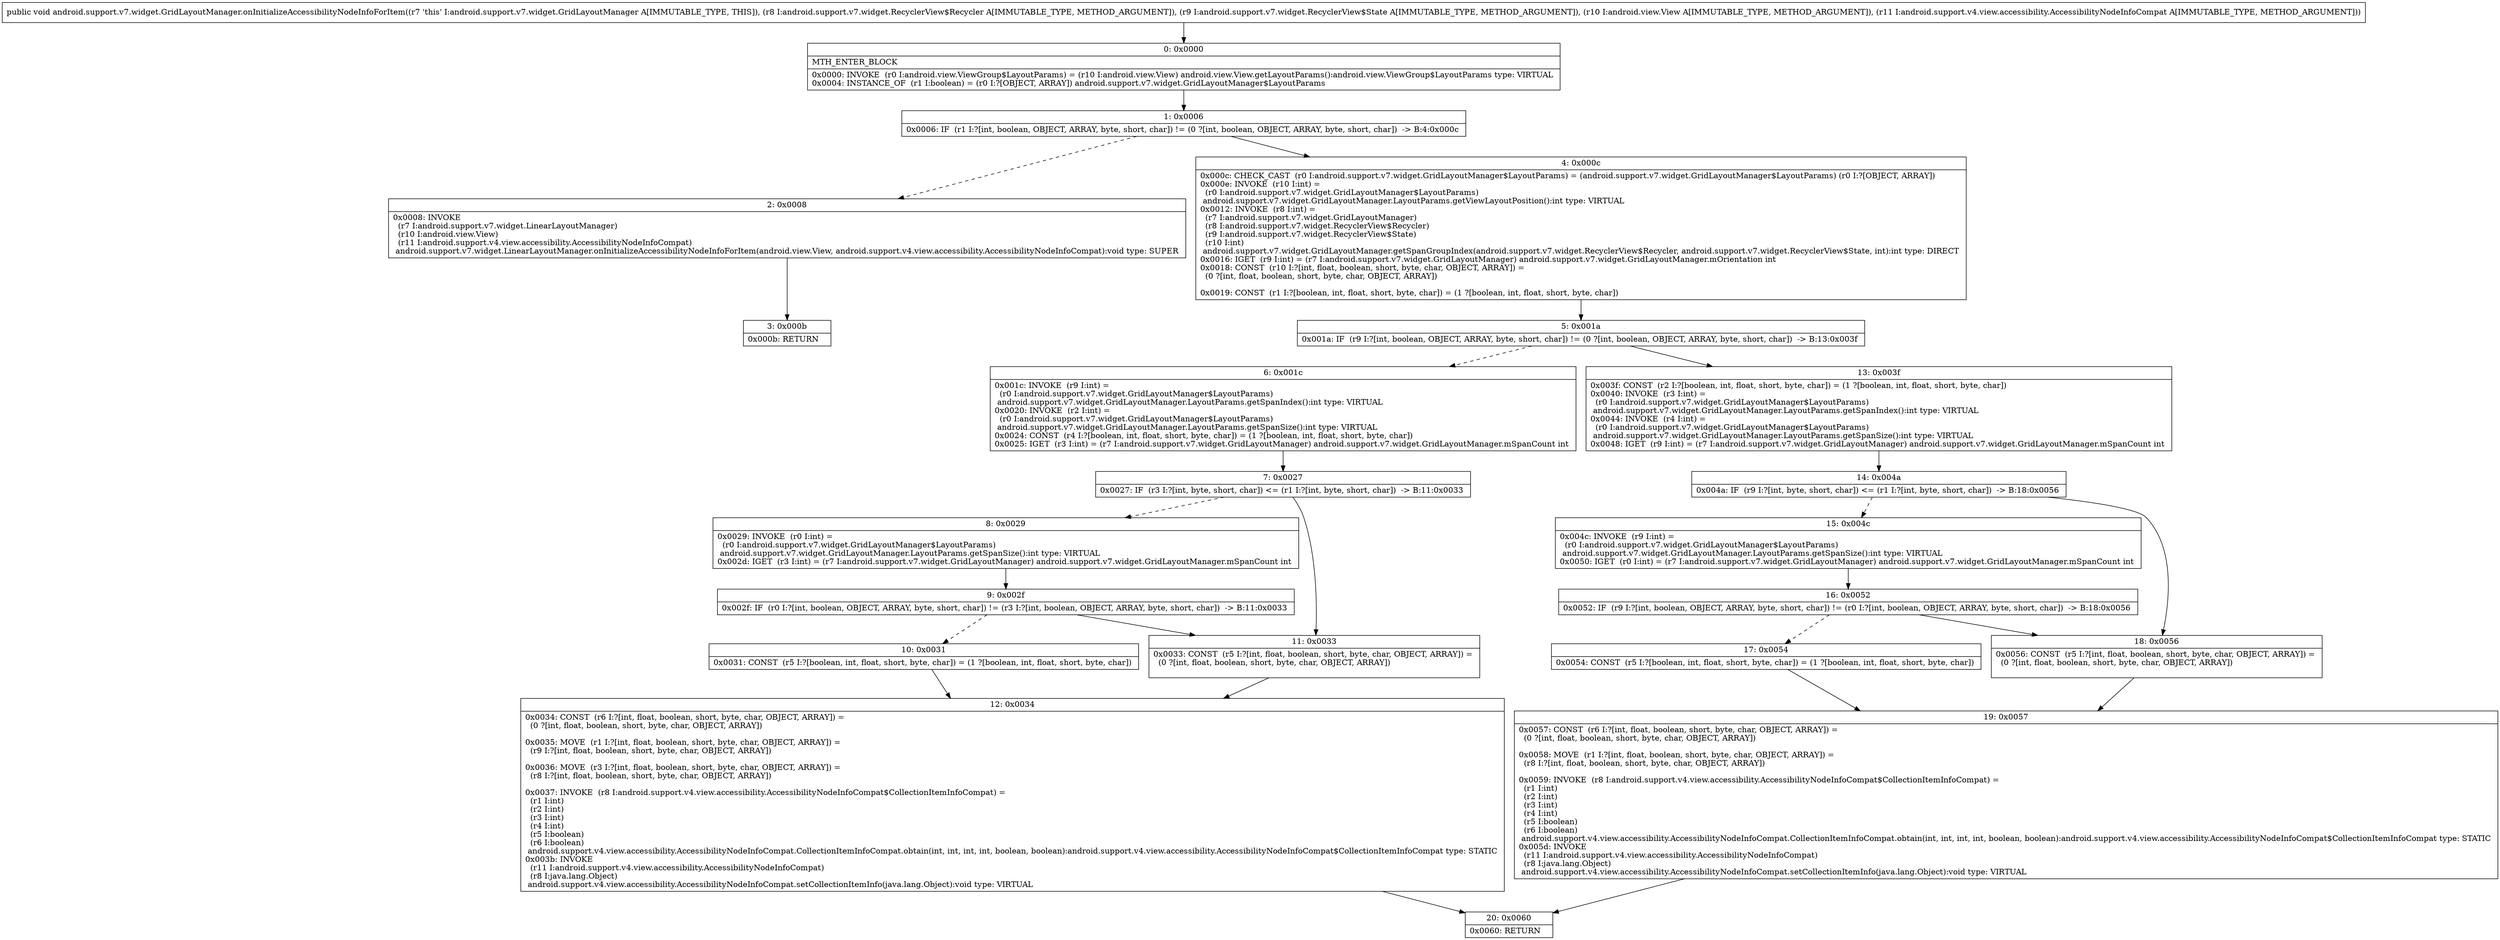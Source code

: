 digraph "CFG forandroid.support.v7.widget.GridLayoutManager.onInitializeAccessibilityNodeInfoForItem(Landroid\/support\/v7\/widget\/RecyclerView$Recycler;Landroid\/support\/v7\/widget\/RecyclerView$State;Landroid\/view\/View;Landroid\/support\/v4\/view\/accessibility\/AccessibilityNodeInfoCompat;)V" {
Node_0 [shape=record,label="{0\:\ 0x0000|MTH_ENTER_BLOCK\l|0x0000: INVOKE  (r0 I:android.view.ViewGroup$LayoutParams) = (r10 I:android.view.View) android.view.View.getLayoutParams():android.view.ViewGroup$LayoutParams type: VIRTUAL \l0x0004: INSTANCE_OF  (r1 I:boolean) = (r0 I:?[OBJECT, ARRAY]) android.support.v7.widget.GridLayoutManager$LayoutParams \l}"];
Node_1 [shape=record,label="{1\:\ 0x0006|0x0006: IF  (r1 I:?[int, boolean, OBJECT, ARRAY, byte, short, char]) != (0 ?[int, boolean, OBJECT, ARRAY, byte, short, char])  \-\> B:4:0x000c \l}"];
Node_2 [shape=record,label="{2\:\ 0x0008|0x0008: INVOKE  \l  (r7 I:android.support.v7.widget.LinearLayoutManager)\l  (r10 I:android.view.View)\l  (r11 I:android.support.v4.view.accessibility.AccessibilityNodeInfoCompat)\l android.support.v7.widget.LinearLayoutManager.onInitializeAccessibilityNodeInfoForItem(android.view.View, android.support.v4.view.accessibility.AccessibilityNodeInfoCompat):void type: SUPER \l}"];
Node_3 [shape=record,label="{3\:\ 0x000b|0x000b: RETURN   \l}"];
Node_4 [shape=record,label="{4\:\ 0x000c|0x000c: CHECK_CAST  (r0 I:android.support.v7.widget.GridLayoutManager$LayoutParams) = (android.support.v7.widget.GridLayoutManager$LayoutParams) (r0 I:?[OBJECT, ARRAY]) \l0x000e: INVOKE  (r10 I:int) = \l  (r0 I:android.support.v7.widget.GridLayoutManager$LayoutParams)\l android.support.v7.widget.GridLayoutManager.LayoutParams.getViewLayoutPosition():int type: VIRTUAL \l0x0012: INVOKE  (r8 I:int) = \l  (r7 I:android.support.v7.widget.GridLayoutManager)\l  (r8 I:android.support.v7.widget.RecyclerView$Recycler)\l  (r9 I:android.support.v7.widget.RecyclerView$State)\l  (r10 I:int)\l android.support.v7.widget.GridLayoutManager.getSpanGroupIndex(android.support.v7.widget.RecyclerView$Recycler, android.support.v7.widget.RecyclerView$State, int):int type: DIRECT \l0x0016: IGET  (r9 I:int) = (r7 I:android.support.v7.widget.GridLayoutManager) android.support.v7.widget.GridLayoutManager.mOrientation int \l0x0018: CONST  (r10 I:?[int, float, boolean, short, byte, char, OBJECT, ARRAY]) = \l  (0 ?[int, float, boolean, short, byte, char, OBJECT, ARRAY])\l \l0x0019: CONST  (r1 I:?[boolean, int, float, short, byte, char]) = (1 ?[boolean, int, float, short, byte, char]) \l}"];
Node_5 [shape=record,label="{5\:\ 0x001a|0x001a: IF  (r9 I:?[int, boolean, OBJECT, ARRAY, byte, short, char]) != (0 ?[int, boolean, OBJECT, ARRAY, byte, short, char])  \-\> B:13:0x003f \l}"];
Node_6 [shape=record,label="{6\:\ 0x001c|0x001c: INVOKE  (r9 I:int) = \l  (r0 I:android.support.v7.widget.GridLayoutManager$LayoutParams)\l android.support.v7.widget.GridLayoutManager.LayoutParams.getSpanIndex():int type: VIRTUAL \l0x0020: INVOKE  (r2 I:int) = \l  (r0 I:android.support.v7.widget.GridLayoutManager$LayoutParams)\l android.support.v7.widget.GridLayoutManager.LayoutParams.getSpanSize():int type: VIRTUAL \l0x0024: CONST  (r4 I:?[boolean, int, float, short, byte, char]) = (1 ?[boolean, int, float, short, byte, char]) \l0x0025: IGET  (r3 I:int) = (r7 I:android.support.v7.widget.GridLayoutManager) android.support.v7.widget.GridLayoutManager.mSpanCount int \l}"];
Node_7 [shape=record,label="{7\:\ 0x0027|0x0027: IF  (r3 I:?[int, byte, short, char]) \<= (r1 I:?[int, byte, short, char])  \-\> B:11:0x0033 \l}"];
Node_8 [shape=record,label="{8\:\ 0x0029|0x0029: INVOKE  (r0 I:int) = \l  (r0 I:android.support.v7.widget.GridLayoutManager$LayoutParams)\l android.support.v7.widget.GridLayoutManager.LayoutParams.getSpanSize():int type: VIRTUAL \l0x002d: IGET  (r3 I:int) = (r7 I:android.support.v7.widget.GridLayoutManager) android.support.v7.widget.GridLayoutManager.mSpanCount int \l}"];
Node_9 [shape=record,label="{9\:\ 0x002f|0x002f: IF  (r0 I:?[int, boolean, OBJECT, ARRAY, byte, short, char]) != (r3 I:?[int, boolean, OBJECT, ARRAY, byte, short, char])  \-\> B:11:0x0033 \l}"];
Node_10 [shape=record,label="{10\:\ 0x0031|0x0031: CONST  (r5 I:?[boolean, int, float, short, byte, char]) = (1 ?[boolean, int, float, short, byte, char]) \l}"];
Node_11 [shape=record,label="{11\:\ 0x0033|0x0033: CONST  (r5 I:?[int, float, boolean, short, byte, char, OBJECT, ARRAY]) = \l  (0 ?[int, float, boolean, short, byte, char, OBJECT, ARRAY])\l \l}"];
Node_12 [shape=record,label="{12\:\ 0x0034|0x0034: CONST  (r6 I:?[int, float, boolean, short, byte, char, OBJECT, ARRAY]) = \l  (0 ?[int, float, boolean, short, byte, char, OBJECT, ARRAY])\l \l0x0035: MOVE  (r1 I:?[int, float, boolean, short, byte, char, OBJECT, ARRAY]) = \l  (r9 I:?[int, float, boolean, short, byte, char, OBJECT, ARRAY])\l \l0x0036: MOVE  (r3 I:?[int, float, boolean, short, byte, char, OBJECT, ARRAY]) = \l  (r8 I:?[int, float, boolean, short, byte, char, OBJECT, ARRAY])\l \l0x0037: INVOKE  (r8 I:android.support.v4.view.accessibility.AccessibilityNodeInfoCompat$CollectionItemInfoCompat) = \l  (r1 I:int)\l  (r2 I:int)\l  (r3 I:int)\l  (r4 I:int)\l  (r5 I:boolean)\l  (r6 I:boolean)\l android.support.v4.view.accessibility.AccessibilityNodeInfoCompat.CollectionItemInfoCompat.obtain(int, int, int, int, boolean, boolean):android.support.v4.view.accessibility.AccessibilityNodeInfoCompat$CollectionItemInfoCompat type: STATIC \l0x003b: INVOKE  \l  (r11 I:android.support.v4.view.accessibility.AccessibilityNodeInfoCompat)\l  (r8 I:java.lang.Object)\l android.support.v4.view.accessibility.AccessibilityNodeInfoCompat.setCollectionItemInfo(java.lang.Object):void type: VIRTUAL \l}"];
Node_13 [shape=record,label="{13\:\ 0x003f|0x003f: CONST  (r2 I:?[boolean, int, float, short, byte, char]) = (1 ?[boolean, int, float, short, byte, char]) \l0x0040: INVOKE  (r3 I:int) = \l  (r0 I:android.support.v7.widget.GridLayoutManager$LayoutParams)\l android.support.v7.widget.GridLayoutManager.LayoutParams.getSpanIndex():int type: VIRTUAL \l0x0044: INVOKE  (r4 I:int) = \l  (r0 I:android.support.v7.widget.GridLayoutManager$LayoutParams)\l android.support.v7.widget.GridLayoutManager.LayoutParams.getSpanSize():int type: VIRTUAL \l0x0048: IGET  (r9 I:int) = (r7 I:android.support.v7.widget.GridLayoutManager) android.support.v7.widget.GridLayoutManager.mSpanCount int \l}"];
Node_14 [shape=record,label="{14\:\ 0x004a|0x004a: IF  (r9 I:?[int, byte, short, char]) \<= (r1 I:?[int, byte, short, char])  \-\> B:18:0x0056 \l}"];
Node_15 [shape=record,label="{15\:\ 0x004c|0x004c: INVOKE  (r9 I:int) = \l  (r0 I:android.support.v7.widget.GridLayoutManager$LayoutParams)\l android.support.v7.widget.GridLayoutManager.LayoutParams.getSpanSize():int type: VIRTUAL \l0x0050: IGET  (r0 I:int) = (r7 I:android.support.v7.widget.GridLayoutManager) android.support.v7.widget.GridLayoutManager.mSpanCount int \l}"];
Node_16 [shape=record,label="{16\:\ 0x0052|0x0052: IF  (r9 I:?[int, boolean, OBJECT, ARRAY, byte, short, char]) != (r0 I:?[int, boolean, OBJECT, ARRAY, byte, short, char])  \-\> B:18:0x0056 \l}"];
Node_17 [shape=record,label="{17\:\ 0x0054|0x0054: CONST  (r5 I:?[boolean, int, float, short, byte, char]) = (1 ?[boolean, int, float, short, byte, char]) \l}"];
Node_18 [shape=record,label="{18\:\ 0x0056|0x0056: CONST  (r5 I:?[int, float, boolean, short, byte, char, OBJECT, ARRAY]) = \l  (0 ?[int, float, boolean, short, byte, char, OBJECT, ARRAY])\l \l}"];
Node_19 [shape=record,label="{19\:\ 0x0057|0x0057: CONST  (r6 I:?[int, float, boolean, short, byte, char, OBJECT, ARRAY]) = \l  (0 ?[int, float, boolean, short, byte, char, OBJECT, ARRAY])\l \l0x0058: MOVE  (r1 I:?[int, float, boolean, short, byte, char, OBJECT, ARRAY]) = \l  (r8 I:?[int, float, boolean, short, byte, char, OBJECT, ARRAY])\l \l0x0059: INVOKE  (r8 I:android.support.v4.view.accessibility.AccessibilityNodeInfoCompat$CollectionItemInfoCompat) = \l  (r1 I:int)\l  (r2 I:int)\l  (r3 I:int)\l  (r4 I:int)\l  (r5 I:boolean)\l  (r6 I:boolean)\l android.support.v4.view.accessibility.AccessibilityNodeInfoCompat.CollectionItemInfoCompat.obtain(int, int, int, int, boolean, boolean):android.support.v4.view.accessibility.AccessibilityNodeInfoCompat$CollectionItemInfoCompat type: STATIC \l0x005d: INVOKE  \l  (r11 I:android.support.v4.view.accessibility.AccessibilityNodeInfoCompat)\l  (r8 I:java.lang.Object)\l android.support.v4.view.accessibility.AccessibilityNodeInfoCompat.setCollectionItemInfo(java.lang.Object):void type: VIRTUAL \l}"];
Node_20 [shape=record,label="{20\:\ 0x0060|0x0060: RETURN   \l}"];
MethodNode[shape=record,label="{public void android.support.v7.widget.GridLayoutManager.onInitializeAccessibilityNodeInfoForItem((r7 'this' I:android.support.v7.widget.GridLayoutManager A[IMMUTABLE_TYPE, THIS]), (r8 I:android.support.v7.widget.RecyclerView$Recycler A[IMMUTABLE_TYPE, METHOD_ARGUMENT]), (r9 I:android.support.v7.widget.RecyclerView$State A[IMMUTABLE_TYPE, METHOD_ARGUMENT]), (r10 I:android.view.View A[IMMUTABLE_TYPE, METHOD_ARGUMENT]), (r11 I:android.support.v4.view.accessibility.AccessibilityNodeInfoCompat A[IMMUTABLE_TYPE, METHOD_ARGUMENT])) }"];
MethodNode -> Node_0;
Node_0 -> Node_1;
Node_1 -> Node_2[style=dashed];
Node_1 -> Node_4;
Node_2 -> Node_3;
Node_4 -> Node_5;
Node_5 -> Node_6[style=dashed];
Node_5 -> Node_13;
Node_6 -> Node_7;
Node_7 -> Node_8[style=dashed];
Node_7 -> Node_11;
Node_8 -> Node_9;
Node_9 -> Node_10[style=dashed];
Node_9 -> Node_11;
Node_10 -> Node_12;
Node_11 -> Node_12;
Node_12 -> Node_20;
Node_13 -> Node_14;
Node_14 -> Node_15[style=dashed];
Node_14 -> Node_18;
Node_15 -> Node_16;
Node_16 -> Node_17[style=dashed];
Node_16 -> Node_18;
Node_17 -> Node_19;
Node_18 -> Node_19;
Node_19 -> Node_20;
}


